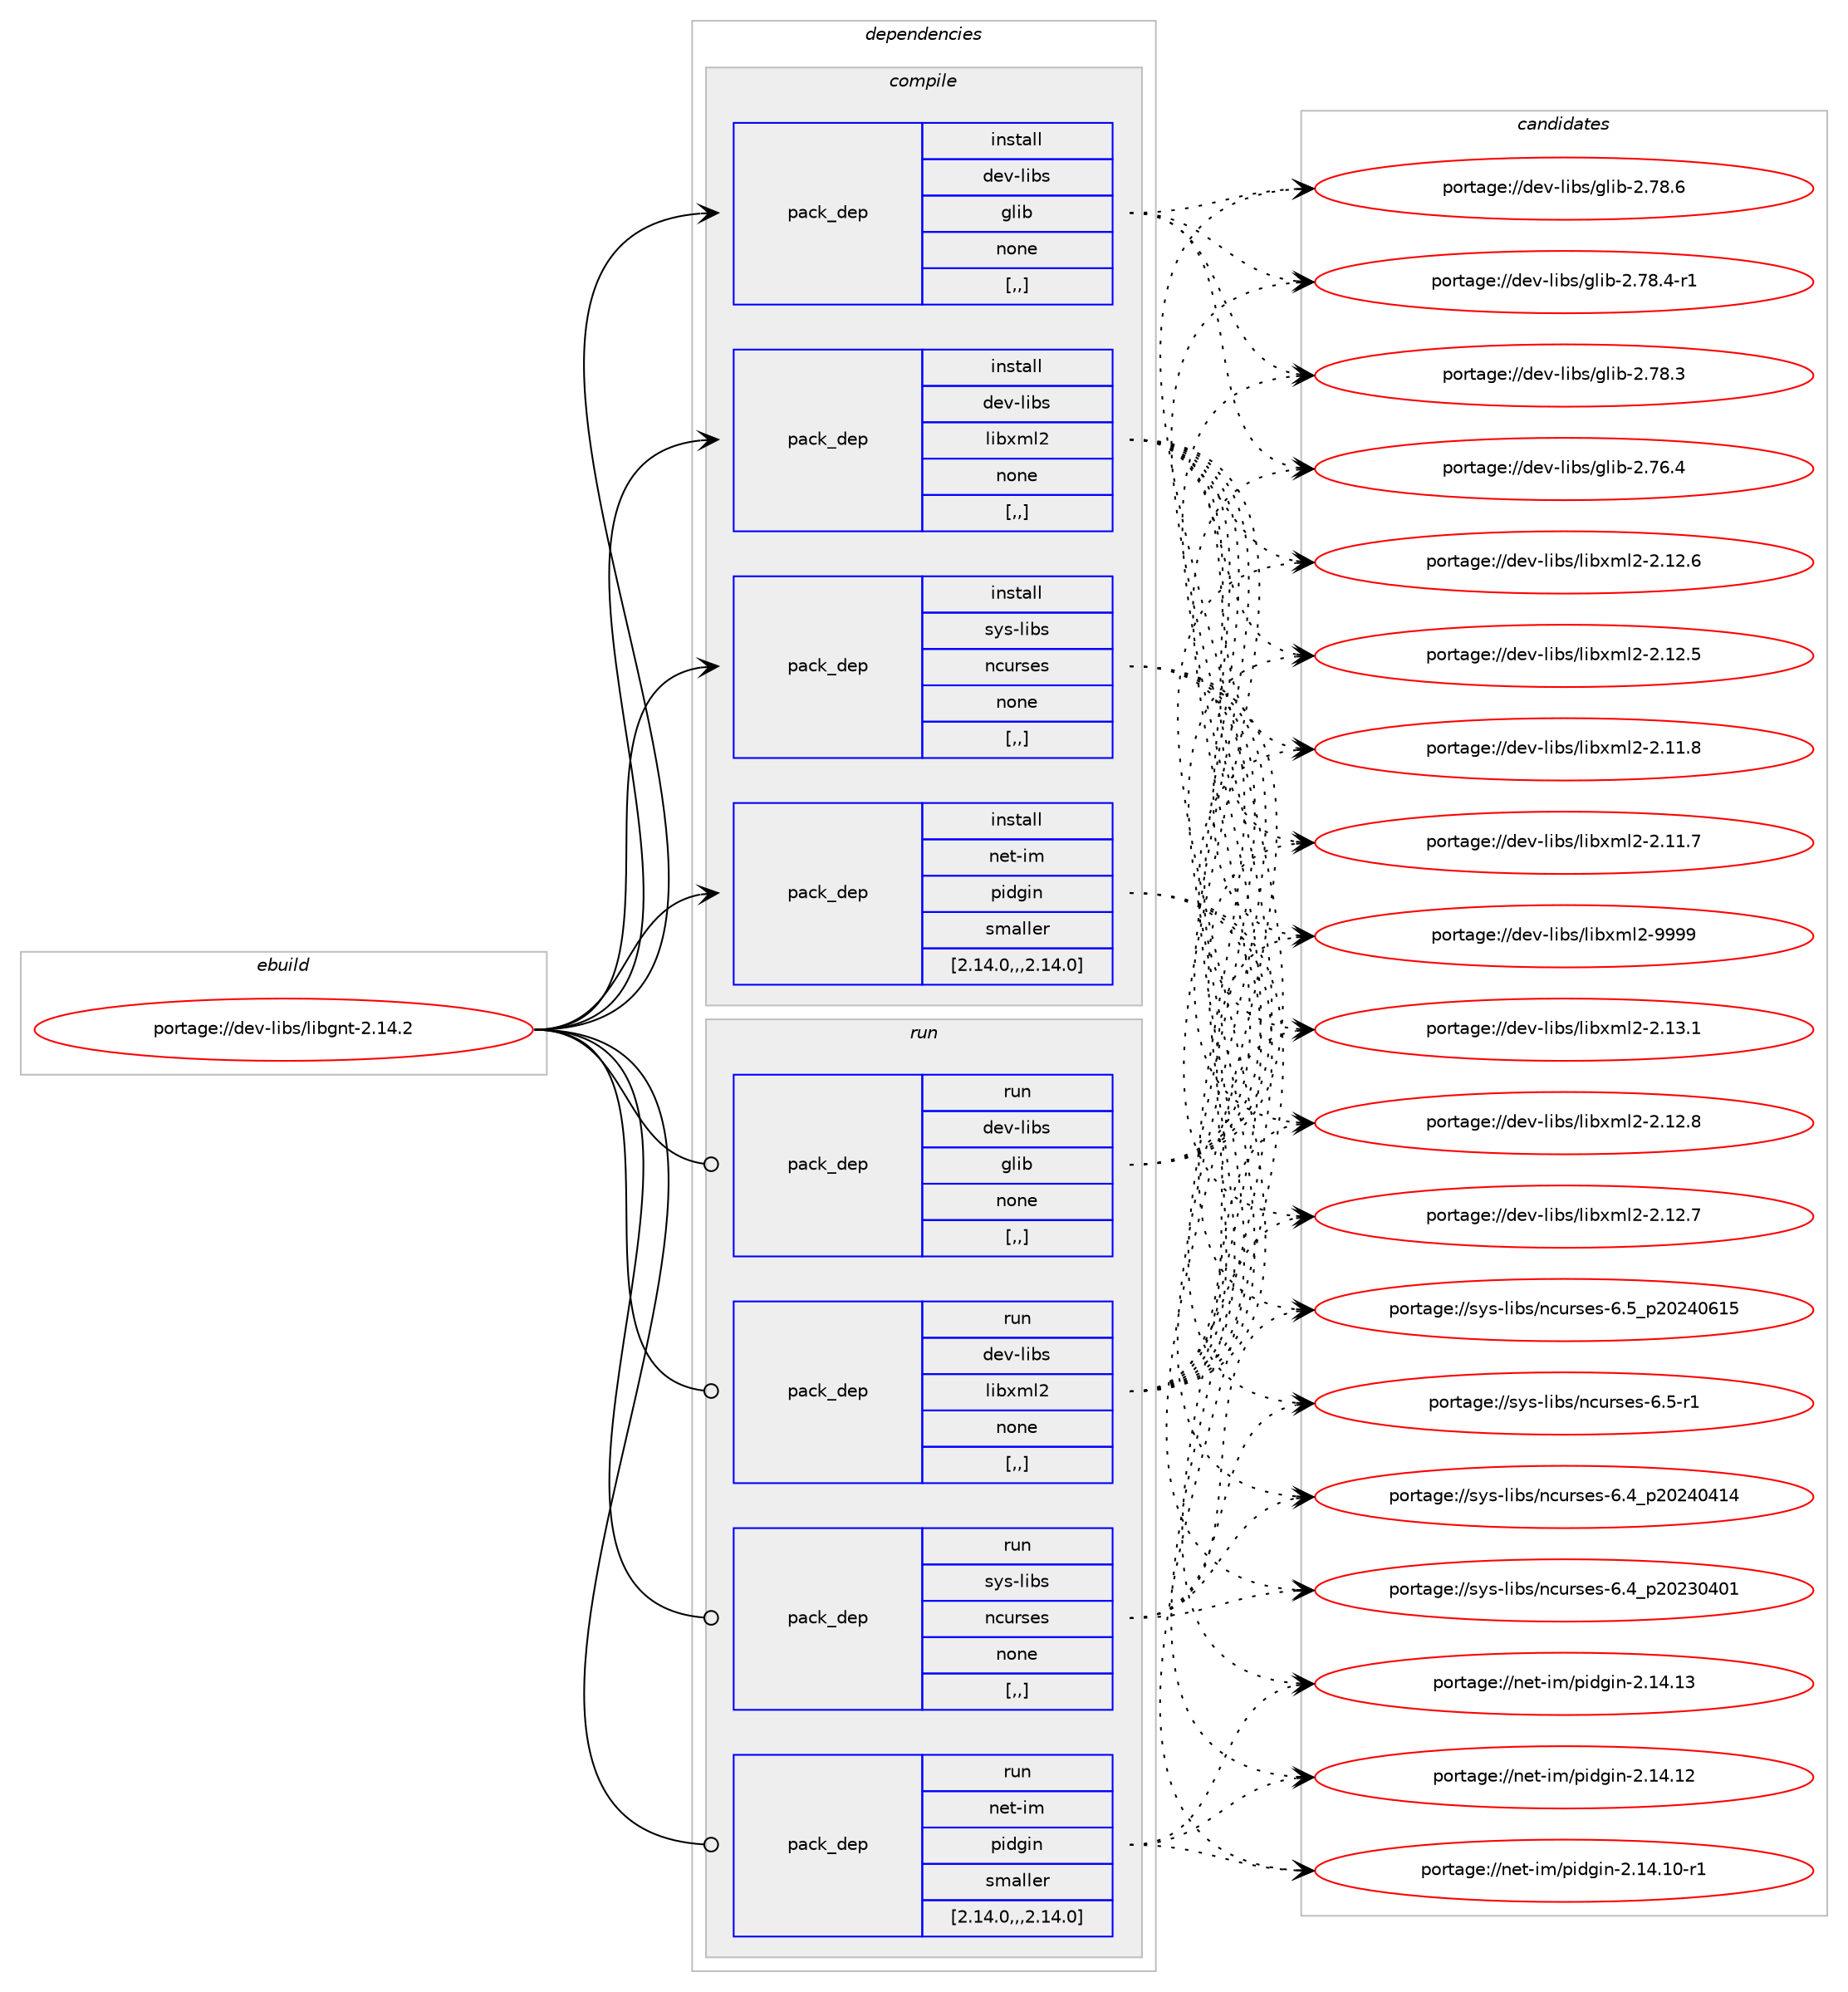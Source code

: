 digraph prolog {

# *************
# Graph options
# *************

newrank=true;
concentrate=true;
compound=true;
graph [rankdir=LR,fontname=Helvetica,fontsize=10,ranksep=1.5];#, ranksep=2.5, nodesep=0.2];
edge  [arrowhead=vee];
node  [fontname=Helvetica,fontsize=10];

# **********
# The ebuild
# **********

subgraph cluster_leftcol {
color=gray;
label=<<i>ebuild</i>>;
id [label="portage://dev-libs/libgnt-2.14.2", color=red, width=4, href="../dev-libs/libgnt-2.14.2.svg"];
}

# ****************
# The dependencies
# ****************

subgraph cluster_midcol {
color=gray;
label=<<i>dependencies</i>>;
subgraph cluster_compile {
fillcolor="#eeeeee";
style=filled;
label=<<i>compile</i>>;
subgraph pack81579 {
dependency109575 [label=<<TABLE BORDER="0" CELLBORDER="1" CELLSPACING="0" CELLPADDING="4" WIDTH="220"><TR><TD ROWSPAN="6" CELLPADDING="30">pack_dep</TD></TR><TR><TD WIDTH="110">install</TD></TR><TR><TD>dev-libs</TD></TR><TR><TD>glib</TD></TR><TR><TD>none</TD></TR><TR><TD>[,,]</TD></TR></TABLE>>, shape=none, color=blue];
}
id:e -> dependency109575:w [weight=20,style="solid",arrowhead="vee"];
subgraph pack81580 {
dependency109576 [label=<<TABLE BORDER="0" CELLBORDER="1" CELLSPACING="0" CELLPADDING="4" WIDTH="220"><TR><TD ROWSPAN="6" CELLPADDING="30">pack_dep</TD></TR><TR><TD WIDTH="110">install</TD></TR><TR><TD>dev-libs</TD></TR><TR><TD>libxml2</TD></TR><TR><TD>none</TD></TR><TR><TD>[,,]</TD></TR></TABLE>>, shape=none, color=blue];
}
id:e -> dependency109576:w [weight=20,style="solid",arrowhead="vee"];
subgraph pack81581 {
dependency109577 [label=<<TABLE BORDER="0" CELLBORDER="1" CELLSPACING="0" CELLPADDING="4" WIDTH="220"><TR><TD ROWSPAN="6" CELLPADDING="30">pack_dep</TD></TR><TR><TD WIDTH="110">install</TD></TR><TR><TD>sys-libs</TD></TR><TR><TD>ncurses</TD></TR><TR><TD>none</TD></TR><TR><TD>[,,]</TD></TR></TABLE>>, shape=none, color=blue];
}
id:e -> dependency109577:w [weight=20,style="solid",arrowhead="vee"];
subgraph pack81582 {
dependency109578 [label=<<TABLE BORDER="0" CELLBORDER="1" CELLSPACING="0" CELLPADDING="4" WIDTH="220"><TR><TD ROWSPAN="6" CELLPADDING="30">pack_dep</TD></TR><TR><TD WIDTH="110">install</TD></TR><TR><TD>net-im</TD></TR><TR><TD>pidgin</TD></TR><TR><TD>smaller</TD></TR><TR><TD>[2.14.0,,,2.14.0]</TD></TR></TABLE>>, shape=none, color=blue];
}
id:e -> dependency109578:w [weight=20,style="solid",arrowhead="vee"];
}
subgraph cluster_compileandrun {
fillcolor="#eeeeee";
style=filled;
label=<<i>compile and run</i>>;
}
subgraph cluster_run {
fillcolor="#eeeeee";
style=filled;
label=<<i>run</i>>;
subgraph pack81583 {
dependency109579 [label=<<TABLE BORDER="0" CELLBORDER="1" CELLSPACING="0" CELLPADDING="4" WIDTH="220"><TR><TD ROWSPAN="6" CELLPADDING="30">pack_dep</TD></TR><TR><TD WIDTH="110">run</TD></TR><TR><TD>dev-libs</TD></TR><TR><TD>glib</TD></TR><TR><TD>none</TD></TR><TR><TD>[,,]</TD></TR></TABLE>>, shape=none, color=blue];
}
id:e -> dependency109579:w [weight=20,style="solid",arrowhead="odot"];
subgraph pack81584 {
dependency109580 [label=<<TABLE BORDER="0" CELLBORDER="1" CELLSPACING="0" CELLPADDING="4" WIDTH="220"><TR><TD ROWSPAN="6" CELLPADDING="30">pack_dep</TD></TR><TR><TD WIDTH="110">run</TD></TR><TR><TD>dev-libs</TD></TR><TR><TD>libxml2</TD></TR><TR><TD>none</TD></TR><TR><TD>[,,]</TD></TR></TABLE>>, shape=none, color=blue];
}
id:e -> dependency109580:w [weight=20,style="solid",arrowhead="odot"];
subgraph pack81585 {
dependency109581 [label=<<TABLE BORDER="0" CELLBORDER="1" CELLSPACING="0" CELLPADDING="4" WIDTH="220"><TR><TD ROWSPAN="6" CELLPADDING="30">pack_dep</TD></TR><TR><TD WIDTH="110">run</TD></TR><TR><TD>sys-libs</TD></TR><TR><TD>ncurses</TD></TR><TR><TD>none</TD></TR><TR><TD>[,,]</TD></TR></TABLE>>, shape=none, color=blue];
}
id:e -> dependency109581:w [weight=20,style="solid",arrowhead="odot"];
subgraph pack81586 {
dependency109582 [label=<<TABLE BORDER="0" CELLBORDER="1" CELLSPACING="0" CELLPADDING="4" WIDTH="220"><TR><TD ROWSPAN="6" CELLPADDING="30">pack_dep</TD></TR><TR><TD WIDTH="110">run</TD></TR><TR><TD>net-im</TD></TR><TR><TD>pidgin</TD></TR><TR><TD>smaller</TD></TR><TR><TD>[2.14.0,,,2.14.0]</TD></TR></TABLE>>, shape=none, color=blue];
}
id:e -> dependency109582:w [weight=20,style="solid",arrowhead="odot"];
}
}

# **************
# The candidates
# **************

subgraph cluster_choices {
rank=same;
color=gray;
label=<<i>candidates</i>>;

subgraph choice81579 {
color=black;
nodesep=1;
choice1001011184510810598115471031081059845504655564654 [label="portage://dev-libs/glib-2.78.6", color=red, width=4,href="../dev-libs/glib-2.78.6.svg"];
choice10010111845108105981154710310810598455046555646524511449 [label="portage://dev-libs/glib-2.78.4-r1", color=red, width=4,href="../dev-libs/glib-2.78.4-r1.svg"];
choice1001011184510810598115471031081059845504655564651 [label="portage://dev-libs/glib-2.78.3", color=red, width=4,href="../dev-libs/glib-2.78.3.svg"];
choice1001011184510810598115471031081059845504655544652 [label="portage://dev-libs/glib-2.76.4", color=red, width=4,href="../dev-libs/glib-2.76.4.svg"];
dependency109575:e -> choice1001011184510810598115471031081059845504655564654:w [style=dotted,weight="100"];
dependency109575:e -> choice10010111845108105981154710310810598455046555646524511449:w [style=dotted,weight="100"];
dependency109575:e -> choice1001011184510810598115471031081059845504655564651:w [style=dotted,weight="100"];
dependency109575:e -> choice1001011184510810598115471031081059845504655544652:w [style=dotted,weight="100"];
}
subgraph choice81580 {
color=black;
nodesep=1;
choice10010111845108105981154710810598120109108504557575757 [label="portage://dev-libs/libxml2-9999", color=red, width=4,href="../dev-libs/libxml2-9999.svg"];
choice100101118451081059811547108105981201091085045504649514649 [label="portage://dev-libs/libxml2-2.13.1", color=red, width=4,href="../dev-libs/libxml2-2.13.1.svg"];
choice100101118451081059811547108105981201091085045504649504656 [label="portage://dev-libs/libxml2-2.12.8", color=red, width=4,href="../dev-libs/libxml2-2.12.8.svg"];
choice100101118451081059811547108105981201091085045504649504655 [label="portage://dev-libs/libxml2-2.12.7", color=red, width=4,href="../dev-libs/libxml2-2.12.7.svg"];
choice100101118451081059811547108105981201091085045504649504654 [label="portage://dev-libs/libxml2-2.12.6", color=red, width=4,href="../dev-libs/libxml2-2.12.6.svg"];
choice100101118451081059811547108105981201091085045504649504653 [label="portage://dev-libs/libxml2-2.12.5", color=red, width=4,href="../dev-libs/libxml2-2.12.5.svg"];
choice100101118451081059811547108105981201091085045504649494656 [label="portage://dev-libs/libxml2-2.11.8", color=red, width=4,href="../dev-libs/libxml2-2.11.8.svg"];
choice100101118451081059811547108105981201091085045504649494655 [label="portage://dev-libs/libxml2-2.11.7", color=red, width=4,href="../dev-libs/libxml2-2.11.7.svg"];
dependency109576:e -> choice10010111845108105981154710810598120109108504557575757:w [style=dotted,weight="100"];
dependency109576:e -> choice100101118451081059811547108105981201091085045504649514649:w [style=dotted,weight="100"];
dependency109576:e -> choice100101118451081059811547108105981201091085045504649504656:w [style=dotted,weight="100"];
dependency109576:e -> choice100101118451081059811547108105981201091085045504649504655:w [style=dotted,weight="100"];
dependency109576:e -> choice100101118451081059811547108105981201091085045504649504654:w [style=dotted,weight="100"];
dependency109576:e -> choice100101118451081059811547108105981201091085045504649504653:w [style=dotted,weight="100"];
dependency109576:e -> choice100101118451081059811547108105981201091085045504649494656:w [style=dotted,weight="100"];
dependency109576:e -> choice100101118451081059811547108105981201091085045504649494655:w [style=dotted,weight="100"];
}
subgraph choice81581 {
color=black;
nodesep=1;
choice1151211154510810598115471109911711411510111545544653951125048505248544953 [label="portage://sys-libs/ncurses-6.5_p20240615", color=red, width=4,href="../sys-libs/ncurses-6.5_p20240615.svg"];
choice11512111545108105981154711099117114115101115455446534511449 [label="portage://sys-libs/ncurses-6.5-r1", color=red, width=4,href="../sys-libs/ncurses-6.5-r1.svg"];
choice1151211154510810598115471109911711411510111545544652951125048505248524952 [label="portage://sys-libs/ncurses-6.4_p20240414", color=red, width=4,href="../sys-libs/ncurses-6.4_p20240414.svg"];
choice1151211154510810598115471109911711411510111545544652951125048505148524849 [label="portage://sys-libs/ncurses-6.4_p20230401", color=red, width=4,href="../sys-libs/ncurses-6.4_p20230401.svg"];
dependency109577:e -> choice1151211154510810598115471109911711411510111545544653951125048505248544953:w [style=dotted,weight="100"];
dependency109577:e -> choice11512111545108105981154711099117114115101115455446534511449:w [style=dotted,weight="100"];
dependency109577:e -> choice1151211154510810598115471109911711411510111545544652951125048505248524952:w [style=dotted,weight="100"];
dependency109577:e -> choice1151211154510810598115471109911711411510111545544652951125048505148524849:w [style=dotted,weight="100"];
}
subgraph choice81582 {
color=black;
nodesep=1;
choice11010111645105109471121051001031051104550464952464951 [label="portage://net-im/pidgin-2.14.13", color=red, width=4,href="../net-im/pidgin-2.14.13.svg"];
choice11010111645105109471121051001031051104550464952464950 [label="portage://net-im/pidgin-2.14.12", color=red, width=4,href="../net-im/pidgin-2.14.12.svg"];
choice110101116451051094711210510010310511045504649524649484511449 [label="portage://net-im/pidgin-2.14.10-r1", color=red, width=4,href="../net-im/pidgin-2.14.10-r1.svg"];
dependency109578:e -> choice11010111645105109471121051001031051104550464952464951:w [style=dotted,weight="100"];
dependency109578:e -> choice11010111645105109471121051001031051104550464952464950:w [style=dotted,weight="100"];
dependency109578:e -> choice110101116451051094711210510010310511045504649524649484511449:w [style=dotted,weight="100"];
}
subgraph choice81583 {
color=black;
nodesep=1;
choice1001011184510810598115471031081059845504655564654 [label="portage://dev-libs/glib-2.78.6", color=red, width=4,href="../dev-libs/glib-2.78.6.svg"];
choice10010111845108105981154710310810598455046555646524511449 [label="portage://dev-libs/glib-2.78.4-r1", color=red, width=4,href="../dev-libs/glib-2.78.4-r1.svg"];
choice1001011184510810598115471031081059845504655564651 [label="portage://dev-libs/glib-2.78.3", color=red, width=4,href="../dev-libs/glib-2.78.3.svg"];
choice1001011184510810598115471031081059845504655544652 [label="portage://dev-libs/glib-2.76.4", color=red, width=4,href="../dev-libs/glib-2.76.4.svg"];
dependency109579:e -> choice1001011184510810598115471031081059845504655564654:w [style=dotted,weight="100"];
dependency109579:e -> choice10010111845108105981154710310810598455046555646524511449:w [style=dotted,weight="100"];
dependency109579:e -> choice1001011184510810598115471031081059845504655564651:w [style=dotted,weight="100"];
dependency109579:e -> choice1001011184510810598115471031081059845504655544652:w [style=dotted,weight="100"];
}
subgraph choice81584 {
color=black;
nodesep=1;
choice10010111845108105981154710810598120109108504557575757 [label="portage://dev-libs/libxml2-9999", color=red, width=4,href="../dev-libs/libxml2-9999.svg"];
choice100101118451081059811547108105981201091085045504649514649 [label="portage://dev-libs/libxml2-2.13.1", color=red, width=4,href="../dev-libs/libxml2-2.13.1.svg"];
choice100101118451081059811547108105981201091085045504649504656 [label="portage://dev-libs/libxml2-2.12.8", color=red, width=4,href="../dev-libs/libxml2-2.12.8.svg"];
choice100101118451081059811547108105981201091085045504649504655 [label="portage://dev-libs/libxml2-2.12.7", color=red, width=4,href="../dev-libs/libxml2-2.12.7.svg"];
choice100101118451081059811547108105981201091085045504649504654 [label="portage://dev-libs/libxml2-2.12.6", color=red, width=4,href="../dev-libs/libxml2-2.12.6.svg"];
choice100101118451081059811547108105981201091085045504649504653 [label="portage://dev-libs/libxml2-2.12.5", color=red, width=4,href="../dev-libs/libxml2-2.12.5.svg"];
choice100101118451081059811547108105981201091085045504649494656 [label="portage://dev-libs/libxml2-2.11.8", color=red, width=4,href="../dev-libs/libxml2-2.11.8.svg"];
choice100101118451081059811547108105981201091085045504649494655 [label="portage://dev-libs/libxml2-2.11.7", color=red, width=4,href="../dev-libs/libxml2-2.11.7.svg"];
dependency109580:e -> choice10010111845108105981154710810598120109108504557575757:w [style=dotted,weight="100"];
dependency109580:e -> choice100101118451081059811547108105981201091085045504649514649:w [style=dotted,weight="100"];
dependency109580:e -> choice100101118451081059811547108105981201091085045504649504656:w [style=dotted,weight="100"];
dependency109580:e -> choice100101118451081059811547108105981201091085045504649504655:w [style=dotted,weight="100"];
dependency109580:e -> choice100101118451081059811547108105981201091085045504649504654:w [style=dotted,weight="100"];
dependency109580:e -> choice100101118451081059811547108105981201091085045504649504653:w [style=dotted,weight="100"];
dependency109580:e -> choice100101118451081059811547108105981201091085045504649494656:w [style=dotted,weight="100"];
dependency109580:e -> choice100101118451081059811547108105981201091085045504649494655:w [style=dotted,weight="100"];
}
subgraph choice81585 {
color=black;
nodesep=1;
choice1151211154510810598115471109911711411510111545544653951125048505248544953 [label="portage://sys-libs/ncurses-6.5_p20240615", color=red, width=4,href="../sys-libs/ncurses-6.5_p20240615.svg"];
choice11512111545108105981154711099117114115101115455446534511449 [label="portage://sys-libs/ncurses-6.5-r1", color=red, width=4,href="../sys-libs/ncurses-6.5-r1.svg"];
choice1151211154510810598115471109911711411510111545544652951125048505248524952 [label="portage://sys-libs/ncurses-6.4_p20240414", color=red, width=4,href="../sys-libs/ncurses-6.4_p20240414.svg"];
choice1151211154510810598115471109911711411510111545544652951125048505148524849 [label="portage://sys-libs/ncurses-6.4_p20230401", color=red, width=4,href="../sys-libs/ncurses-6.4_p20230401.svg"];
dependency109581:e -> choice1151211154510810598115471109911711411510111545544653951125048505248544953:w [style=dotted,weight="100"];
dependency109581:e -> choice11512111545108105981154711099117114115101115455446534511449:w [style=dotted,weight="100"];
dependency109581:e -> choice1151211154510810598115471109911711411510111545544652951125048505248524952:w [style=dotted,weight="100"];
dependency109581:e -> choice1151211154510810598115471109911711411510111545544652951125048505148524849:w [style=dotted,weight="100"];
}
subgraph choice81586 {
color=black;
nodesep=1;
choice11010111645105109471121051001031051104550464952464951 [label="portage://net-im/pidgin-2.14.13", color=red, width=4,href="../net-im/pidgin-2.14.13.svg"];
choice11010111645105109471121051001031051104550464952464950 [label="portage://net-im/pidgin-2.14.12", color=red, width=4,href="../net-im/pidgin-2.14.12.svg"];
choice110101116451051094711210510010310511045504649524649484511449 [label="portage://net-im/pidgin-2.14.10-r1", color=red, width=4,href="../net-im/pidgin-2.14.10-r1.svg"];
dependency109582:e -> choice11010111645105109471121051001031051104550464952464951:w [style=dotted,weight="100"];
dependency109582:e -> choice11010111645105109471121051001031051104550464952464950:w [style=dotted,weight="100"];
dependency109582:e -> choice110101116451051094711210510010310511045504649524649484511449:w [style=dotted,weight="100"];
}
}

}
